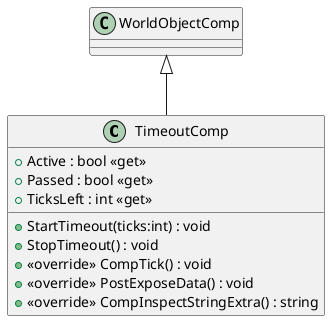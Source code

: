 @startuml
class TimeoutComp {
    + Active : bool <<get>>
    + Passed : bool <<get>>
    + TicksLeft : int <<get>>
    + StartTimeout(ticks:int) : void
    + StopTimeout() : void
    + <<override>> CompTick() : void
    + <<override>> PostExposeData() : void
    + <<override>> CompInspectStringExtra() : string
}
WorldObjectComp <|-- TimeoutComp
@enduml
